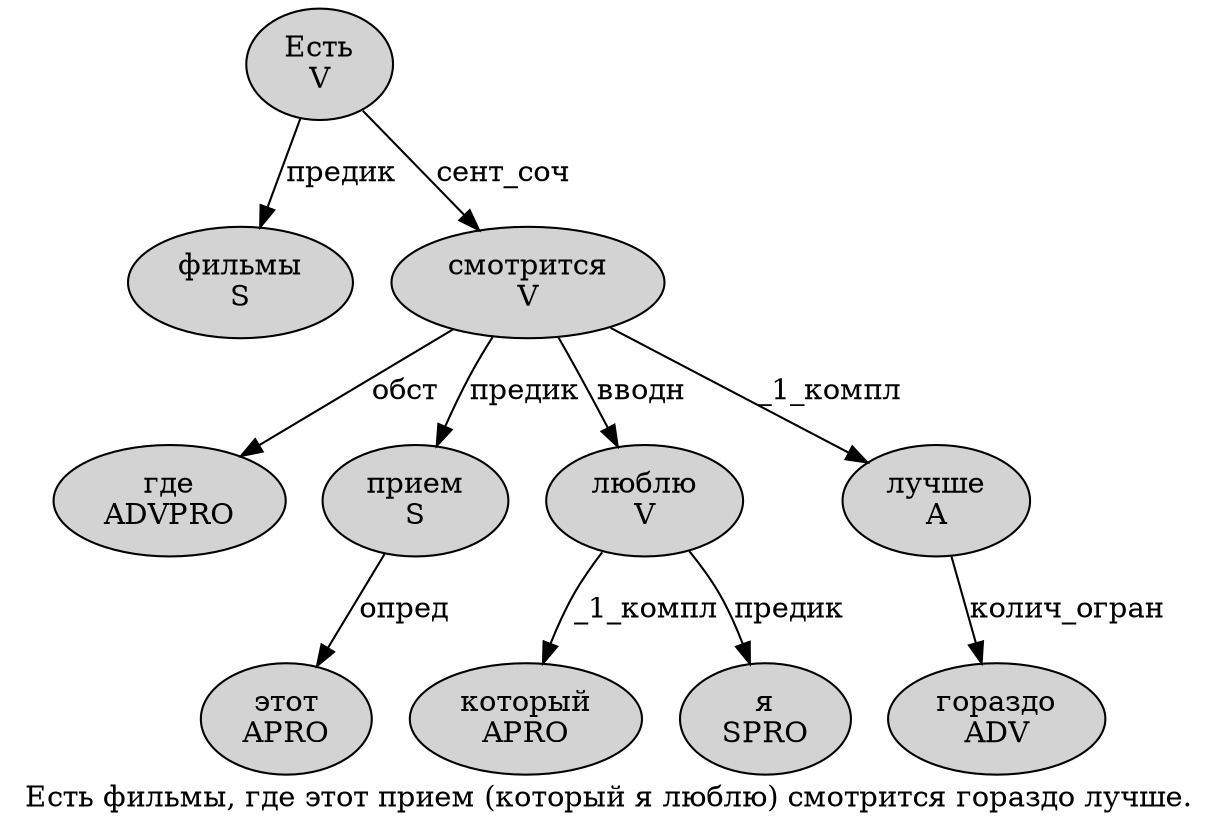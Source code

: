 digraph SENTENCE_1397 {
	graph [label="Есть фильмы, где этот прием (который я люблю) смотрится гораздо лучше."]
	node [style=filled]
		0 [label="Есть
V" color="" fillcolor=lightgray penwidth=1 shape=ellipse]
		1 [label="фильмы
S" color="" fillcolor=lightgray penwidth=1 shape=ellipse]
		3 [label="где
ADVPRO" color="" fillcolor=lightgray penwidth=1 shape=ellipse]
		4 [label="этот
APRO" color="" fillcolor=lightgray penwidth=1 shape=ellipse]
		5 [label="прием
S" color="" fillcolor=lightgray penwidth=1 shape=ellipse]
		7 [label="который
APRO" color="" fillcolor=lightgray penwidth=1 shape=ellipse]
		8 [label="я
SPRO" color="" fillcolor=lightgray penwidth=1 shape=ellipse]
		9 [label="люблю
V" color="" fillcolor=lightgray penwidth=1 shape=ellipse]
		11 [label="смотрится
V" color="" fillcolor=lightgray penwidth=1 shape=ellipse]
		12 [label="гораздо
ADV" color="" fillcolor=lightgray penwidth=1 shape=ellipse]
		13 [label="лучше
A" color="" fillcolor=lightgray penwidth=1 shape=ellipse]
			11 -> 3 [label="обст"]
			11 -> 5 [label="предик"]
			11 -> 9 [label="вводн"]
			11 -> 13 [label="_1_компл"]
			9 -> 7 [label="_1_компл"]
			9 -> 8 [label="предик"]
			0 -> 1 [label="предик"]
			0 -> 11 [label="сент_соч"]
			5 -> 4 [label="опред"]
			13 -> 12 [label="колич_огран"]
}